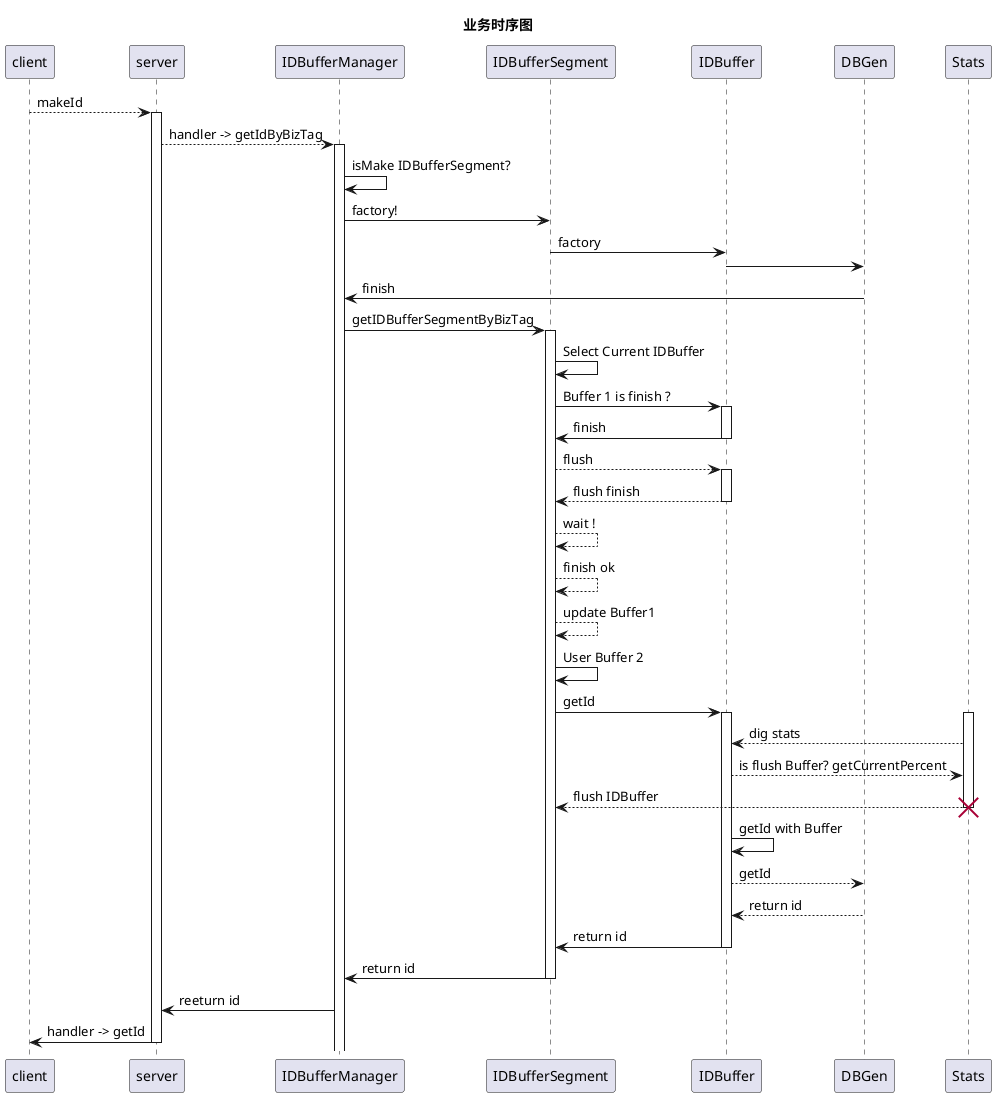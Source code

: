 @startuml
title "业务时序图"

client --> server:   makeId
activate server

server --> IDBufferManager: handler -> getIdByBizTag
activate IDBufferManager
    IDBufferManager -> IDBufferManager: isMake IDBufferSegment?
    IDBufferManager -> IDBufferSegment: factory!
    IDBufferSegment -> IDBuffer: factory
    IDBuffer -> DBGen
    DBGen -> IDBufferManager: finish
    IDBufferManager -> IDBufferSegment: getIDBufferSegmentByBizTag
    activate IDBufferSegment
        IDBufferSegment -> IDBufferSegment:  Select Current IDBuffer
        IDBufferSegment -> IDBuffer: Buffer 1 is finish ?
        activate IDBuffer
        IDBuffer -> IDBufferSegment: finish 
        deactivate IDBuffer
        IDBufferSegment --> IDBuffer: flush
        activate IDBuffer
        IDBuffer --> IDBufferSegment: flush finish
        deactivate IDBuffer
        IDBufferSegment --> IDBufferSegment:wait ! 
        IDBufferSegment --> IDBufferSegment: finish ok 
        IDBufferSegment --> IDBufferSegment: update Buffer1 
        IDBufferSegment -> IDBufferSegment: User Buffer 2 
            IDBufferSegment -> IDBuffer: getId
                activate IDBuffer
                activate Stats
                Stats --> IDBuffer: dig stats
                IDBuffer --> Stats: is flush Buffer? getCurrentPercent
                Stats --> IDBufferSegment: flush IDBuffer
                deactivate Stats
                destroy Stats

                IDBuffer->IDBuffer: getId with Buffer
                IDBuffer --> DBGen: getId
                DBGen --> IDBuffer: return id
            IDBuffer -> IDBufferSegment: return id
            deactivate IDBuffer
        IDBufferSegment -> IDBufferManager: return id
        deactivate IDBufferSegment
    IDBufferManager -> server: reeturn id
server -> client : handler -> getId
deactivate server

@enduml
